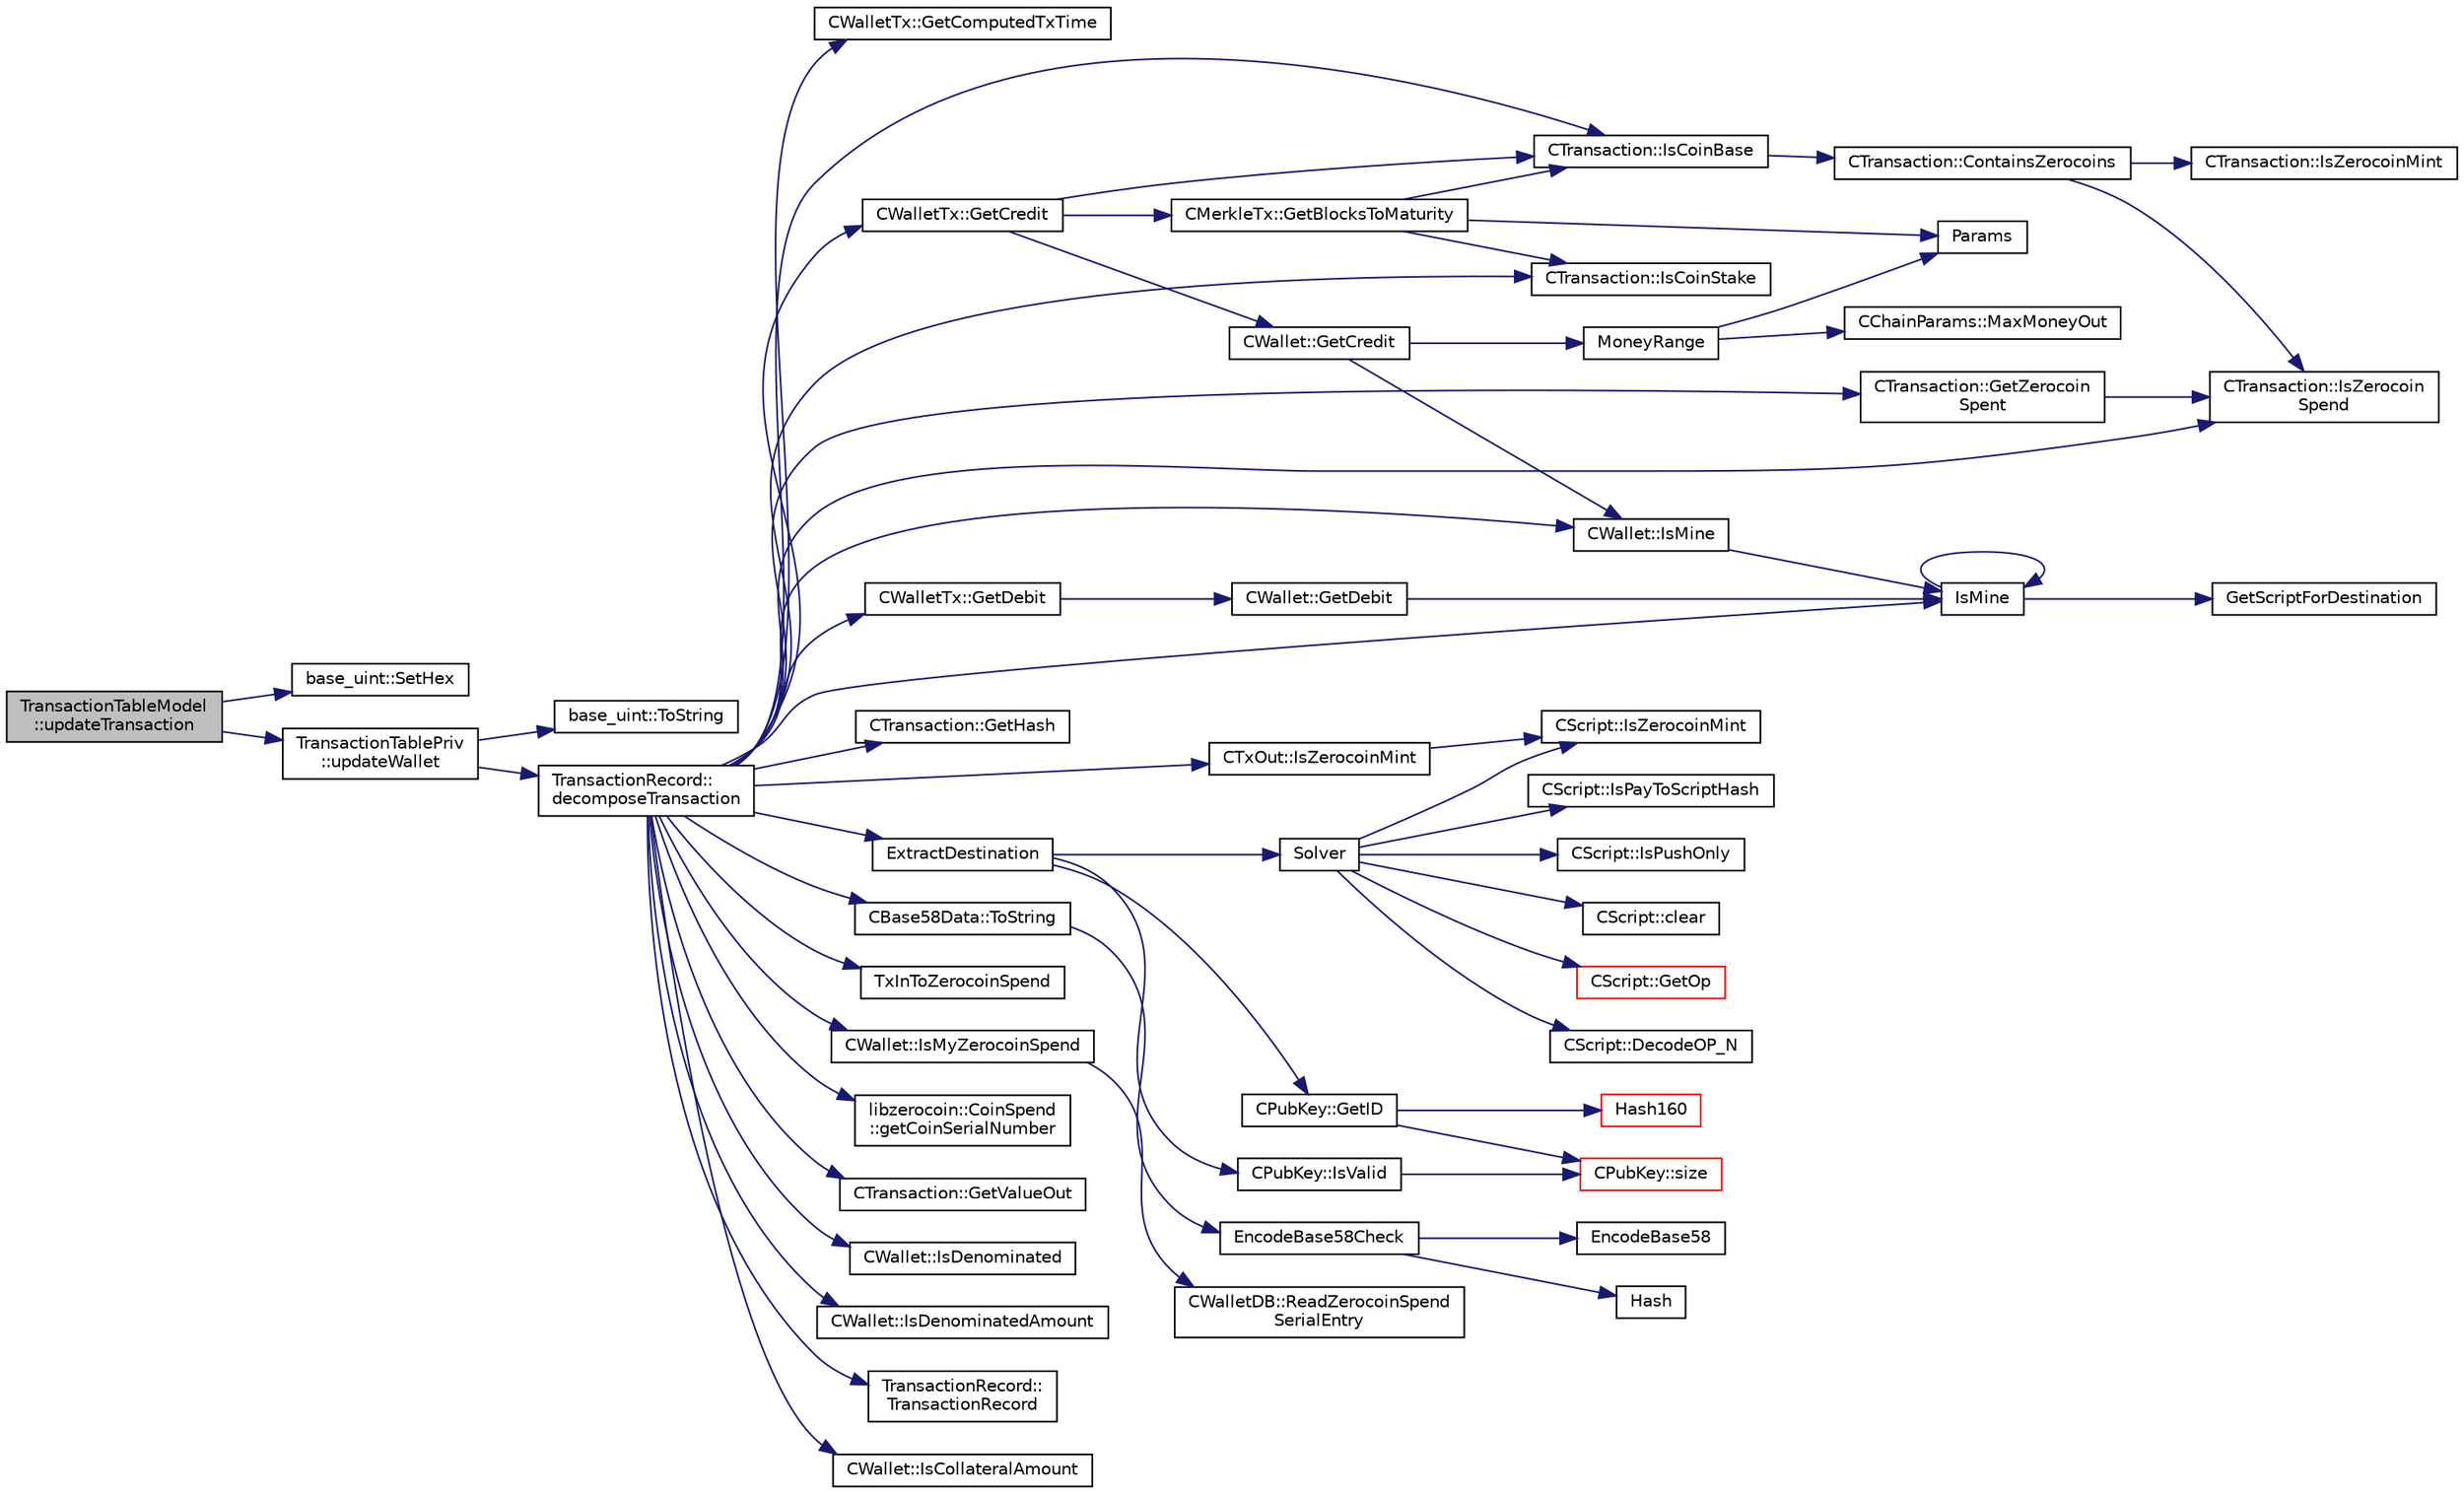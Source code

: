 digraph "TransactionTableModel::updateTransaction"
{
  edge [fontname="Helvetica",fontsize="10",labelfontname="Helvetica",labelfontsize="10"];
  node [fontname="Helvetica",fontsize="10",shape=record];
  rankdir="LR";
  Node536 [label="TransactionTableModel\l::updateTransaction",height=0.2,width=0.4,color="black", fillcolor="grey75", style="filled", fontcolor="black"];
  Node536 -> Node537 [color="midnightblue",fontsize="10",style="solid",fontname="Helvetica"];
  Node537 [label="base_uint::SetHex",height=0.2,width=0.4,color="black", fillcolor="white", style="filled",URL="$classbase__uint.html#ade1a897fac931f28f54998c92c797228"];
  Node536 -> Node538 [color="midnightblue",fontsize="10",style="solid",fontname="Helvetica"];
  Node538 [label="TransactionTablePriv\l::updateWallet",height=0.2,width=0.4,color="black", fillcolor="white", style="filled",URL="$class_transaction_table_priv.html#a5a8454ce91251c4d9eb927bf2850745c"];
  Node538 -> Node539 [color="midnightblue",fontsize="10",style="solid",fontname="Helvetica"];
  Node539 [label="base_uint::ToString",height=0.2,width=0.4,color="black", fillcolor="white", style="filled",URL="$classbase__uint.html#acccba4d9d51a0c36261718ca0cbb293b"];
  Node538 -> Node540 [color="midnightblue",fontsize="10",style="solid",fontname="Helvetica"];
  Node540 [label="TransactionRecord::\ldecomposeTransaction",height=0.2,width=0.4,color="black", fillcolor="white", style="filled",URL="$class_transaction_record.html#a9f5db4465fa5fdcc3f9af525096bcdb9"];
  Node540 -> Node541 [color="midnightblue",fontsize="10",style="solid",fontname="Helvetica"];
  Node541 [label="CWalletTx::GetComputedTxTime",height=0.2,width=0.4,color="black", fillcolor="white", style="filled",URL="$group__map_wallet.html#ga64b7c70c7da6241f3d9dffac31503921"];
  Node540 -> Node542 [color="midnightblue",fontsize="10",style="solid",fontname="Helvetica"];
  Node542 [label="CWalletTx::GetCredit",height=0.2,width=0.4,color="black", fillcolor="white", style="filled",URL="$class_c_wallet_tx.html#a176e9ecbafbee27d604acbab9804885d"];
  Node542 -> Node543 [color="midnightblue",fontsize="10",style="solid",fontname="Helvetica"];
  Node543 [label="CTransaction::IsCoinBase",height=0.2,width=0.4,color="black", fillcolor="white", style="filled",URL="$class_c_transaction.html#a96256e8ac1bf79ad9c057e48c41132dd"];
  Node543 -> Node544 [color="midnightblue",fontsize="10",style="solid",fontname="Helvetica"];
  Node544 [label="CTransaction::ContainsZerocoins",height=0.2,width=0.4,color="black", fillcolor="white", style="filled",URL="$class_c_transaction.html#a613051e8e5651a7500cb455f37dd1116"];
  Node544 -> Node545 [color="midnightblue",fontsize="10",style="solid",fontname="Helvetica"];
  Node545 [label="CTransaction::IsZerocoin\lSpend",height=0.2,width=0.4,color="black", fillcolor="white", style="filled",URL="$class_c_transaction.html#a4cda5603795c5f9179d4c8bd43f809cd"];
  Node544 -> Node546 [color="midnightblue",fontsize="10",style="solid",fontname="Helvetica"];
  Node546 [label="CTransaction::IsZerocoinMint",height=0.2,width=0.4,color="black", fillcolor="white", style="filled",URL="$class_c_transaction.html#ab91efb1c2312e6feeecfbbfff11abbb1"];
  Node542 -> Node547 [color="midnightblue",fontsize="10",style="solid",fontname="Helvetica"];
  Node547 [label="CMerkleTx::GetBlocksToMaturity",height=0.2,width=0.4,color="black", fillcolor="white", style="filled",URL="$class_c_merkle_tx.html#a69ebd437f7b44169659c3527fe73b6ab"];
  Node547 -> Node543 [color="midnightblue",fontsize="10",style="solid",fontname="Helvetica"];
  Node547 -> Node548 [color="midnightblue",fontsize="10",style="solid",fontname="Helvetica"];
  Node548 [label="CTransaction::IsCoinStake",height=0.2,width=0.4,color="black", fillcolor="white", style="filled",URL="$class_c_transaction.html#ace4278a41a296d40dcf5fb2b9cf007ec"];
  Node547 -> Node549 [color="midnightblue",fontsize="10",style="solid",fontname="Helvetica"];
  Node549 [label="Params",height=0.2,width=0.4,color="black", fillcolor="white", style="filled",URL="$chainparams_8cpp.html#ace5c5b706d71a324a417dd2db394fd4a",tooltip="Return the currently selected parameters. "];
  Node542 -> Node550 [color="midnightblue",fontsize="10",style="solid",fontname="Helvetica"];
  Node550 [label="CWallet::GetCredit",height=0.2,width=0.4,color="black", fillcolor="white", style="filled",URL="$class_c_wallet.html#aa60b69c7d4ea6063ed83b13d7c6fe695"];
  Node550 -> Node551 [color="midnightblue",fontsize="10",style="solid",fontname="Helvetica"];
  Node551 [label="MoneyRange",height=0.2,width=0.4,color="black", fillcolor="white", style="filled",URL="$main_8cpp.html#a0529385ca34689843ef65d844a67c945"];
  Node551 -> Node549 [color="midnightblue",fontsize="10",style="solid",fontname="Helvetica"];
  Node551 -> Node552 [color="midnightblue",fontsize="10",style="solid",fontname="Helvetica"];
  Node552 [label="CChainParams::MaxMoneyOut",height=0.2,width=0.4,color="black", fillcolor="white", style="filled",URL="$class_c_chain_params.html#a82190f02d83daee6823362e3c25848d0"];
  Node550 -> Node553 [color="midnightblue",fontsize="10",style="solid",fontname="Helvetica"];
  Node553 [label="CWallet::IsMine",height=0.2,width=0.4,color="black", fillcolor="white", style="filled",URL="$group__map_wallet.html#ga4eada57edc1c443564b8cc9b853d955c"];
  Node553 -> Node554 [color="midnightblue",fontsize="10",style="solid",fontname="Helvetica"];
  Node554 [label="IsMine",height=0.2,width=0.4,color="black", fillcolor="white", style="filled",URL="$wallet__ismine_8cpp.html#adc59cf67d903c1ba1ef225561b85bfce"];
  Node554 -> Node555 [color="midnightblue",fontsize="10",style="solid",fontname="Helvetica"];
  Node555 [label="GetScriptForDestination",height=0.2,width=0.4,color="black", fillcolor="white", style="filled",URL="$standard_8cpp.html#ae40f28d3b46c21033f6ee1f1200d0321"];
  Node554 -> Node554 [color="midnightblue",fontsize="10",style="solid",fontname="Helvetica"];
  Node540 -> Node556 [color="midnightblue",fontsize="10",style="solid",fontname="Helvetica"];
  Node556 [label="CWalletTx::GetDebit",height=0.2,width=0.4,color="black", fillcolor="white", style="filled",URL="$class_c_wallet_tx.html#a7757c17a323e5f6f75c92acb398d3568",tooltip="filter decides which addresses will count towards the debit "];
  Node556 -> Node557 [color="midnightblue",fontsize="10",style="solid",fontname="Helvetica"];
  Node557 [label="CWallet::GetDebit",height=0.2,width=0.4,color="black", fillcolor="white", style="filled",URL="$group__map_wallet.html#ga5ab4855aac6f4b335421944403e44d6d"];
  Node557 -> Node554 [color="midnightblue",fontsize="10",style="solid",fontname="Helvetica"];
  Node540 -> Node558 [color="midnightblue",fontsize="10",style="solid",fontname="Helvetica"];
  Node558 [label="CTransaction::GetHash",height=0.2,width=0.4,color="black", fillcolor="white", style="filled",URL="$class_c_transaction.html#a7efd1379de830341417c0bfa23a149aa"];
  Node540 -> Node548 [color="midnightblue",fontsize="10",style="solid",fontname="Helvetica"];
  Node540 -> Node559 [color="midnightblue",fontsize="10",style="solid",fontname="Helvetica"];
  Node559 [label="ExtractDestination",height=0.2,width=0.4,color="black", fillcolor="white", style="filled",URL="$standard_8cpp.html#a951f7e601746ae076afdf3169ecca2fc"];
  Node559 -> Node560 [color="midnightblue",fontsize="10",style="solid",fontname="Helvetica"];
  Node560 [label="Solver",height=0.2,width=0.4,color="black", fillcolor="white", style="filled",URL="$standard_8cpp.html#a6ee6be50bff44464e905680c6fcee6dc",tooltip="Return public keys or hashes from scriptPubKey, for &#39;standard&#39; transaction types. ..."];
  Node560 -> Node561 [color="midnightblue",fontsize="10",style="solid",fontname="Helvetica"];
  Node561 [label="CScript::IsPayToScriptHash",height=0.2,width=0.4,color="black", fillcolor="white", style="filled",URL="$class_c_script.html#a0c3729c606d318923dc06f95d85a0971"];
  Node560 -> Node562 [color="midnightblue",fontsize="10",style="solid",fontname="Helvetica"];
  Node562 [label="CScript::IsZerocoinMint",height=0.2,width=0.4,color="black", fillcolor="white", style="filled",URL="$class_c_script.html#aadeaf93bd9c00abc9e20d082051adac8"];
  Node560 -> Node563 [color="midnightblue",fontsize="10",style="solid",fontname="Helvetica"];
  Node563 [label="CScript::IsPushOnly",height=0.2,width=0.4,color="black", fillcolor="white", style="filled",URL="$class_c_script.html#a090905f875fa5a40e616b319de8e973f",tooltip="Called by IsStandardTx and P2SH/BIP62 VerifyScript (which makes it consensus-critical). "];
  Node560 -> Node564 [color="midnightblue",fontsize="10",style="solid",fontname="Helvetica"];
  Node564 [label="CScript::clear",height=0.2,width=0.4,color="black", fillcolor="white", style="filled",URL="$class_c_script.html#a7b2baf842621f07c4939408acf63377c"];
  Node560 -> Node565 [color="midnightblue",fontsize="10",style="solid",fontname="Helvetica"];
  Node565 [label="CScript::GetOp",height=0.2,width=0.4,color="red", fillcolor="white", style="filled",URL="$class_c_script.html#a94635ed93d8d244ec3acfa83f9ecfe5f"];
  Node560 -> Node569 [color="midnightblue",fontsize="10",style="solid",fontname="Helvetica"];
  Node569 [label="CScript::DecodeOP_N",height=0.2,width=0.4,color="black", fillcolor="white", style="filled",URL="$class_c_script.html#a7f975fca06b3e9a17da8ba23c7647e2e",tooltip="Encode/decode small integers: "];
  Node559 -> Node570 [color="midnightblue",fontsize="10",style="solid",fontname="Helvetica"];
  Node570 [label="CPubKey::IsValid",height=0.2,width=0.4,color="black", fillcolor="white", style="filled",URL="$class_c_pub_key.html#a4fa94293cf8577fd039b9a133f6c7f30"];
  Node570 -> Node571 [color="midnightblue",fontsize="10",style="solid",fontname="Helvetica"];
  Node571 [label="CPubKey::size",height=0.2,width=0.4,color="red", fillcolor="white", style="filled",URL="$class_c_pub_key.html#a6bb28fcf0a5f799c69f5b7269363b309",tooltip="Simple read-only vector-like interface to the pubkey data. "];
  Node559 -> Node573 [color="midnightblue",fontsize="10",style="solid",fontname="Helvetica"];
  Node573 [label="CPubKey::GetID",height=0.2,width=0.4,color="black", fillcolor="white", style="filled",URL="$class_c_pub_key.html#a2675f7e6f72eff68e7a5227289feb021",tooltip="Get the KeyID of this public key (hash of its serialization) "];
  Node573 -> Node574 [color="midnightblue",fontsize="10",style="solid",fontname="Helvetica"];
  Node574 [label="Hash160",height=0.2,width=0.4,color="red", fillcolor="white", style="filled",URL="$hash_8h.html#a4490f70ddae16e9e48460a0416a48a6b",tooltip="Compute the 160-bit hash an object. "];
  Node573 -> Node571 [color="midnightblue",fontsize="10",style="solid",fontname="Helvetica"];
  Node540 -> Node554 [color="midnightblue",fontsize="10",style="solid",fontname="Helvetica"];
  Node540 -> Node553 [color="midnightblue",fontsize="10",style="solid",fontname="Helvetica"];
  Node540 -> Node580 [color="midnightblue",fontsize="10",style="solid",fontname="Helvetica"];
  Node580 [label="CBase58Data::ToString",height=0.2,width=0.4,color="black", fillcolor="white", style="filled",URL="$class_c_base58_data.html#a7dc91af403ca02694b3247b15604e220"];
  Node580 -> Node581 [color="midnightblue",fontsize="10",style="solid",fontname="Helvetica"];
  Node581 [label="EncodeBase58Check",height=0.2,width=0.4,color="black", fillcolor="white", style="filled",URL="$base58_8cpp.html#ace9a5807ee51604f33044339f073ec76",tooltip="Encode a byte vector into a base58-encoded string, including checksum. "];
  Node581 -> Node582 [color="midnightblue",fontsize="10",style="solid",fontname="Helvetica"];
  Node582 [label="Hash",height=0.2,width=0.4,color="black", fillcolor="white", style="filled",URL="$hash_8h.html#a12c5e981d7f5f2850027fd5e932eff61",tooltip="Compute the 256-bit hash of a std::string. "];
  Node581 -> Node583 [color="midnightblue",fontsize="10",style="solid",fontname="Helvetica"];
  Node583 [label="EncodeBase58",height=0.2,width=0.4,color="black", fillcolor="white", style="filled",URL="$base58_8cpp.html#a8d6f0e9d5df175b4966dcede31dc90ad",tooltip="Why base-58 instead of standard base-64 encoding? "];
  Node540 -> Node545 [color="midnightblue",fontsize="10",style="solid",fontname="Helvetica"];
  Node540 -> Node584 [color="midnightblue",fontsize="10",style="solid",fontname="Helvetica"];
  Node584 [label="TxInToZerocoinSpend",height=0.2,width=0.4,color="black", fillcolor="white", style="filled",URL="$main_8cpp.html#af5469af7fa8bbe7c9572e68c041e8e21"];
  Node540 -> Node585 [color="midnightblue",fontsize="10",style="solid",fontname="Helvetica"];
  Node585 [label="CWallet::IsMyZerocoinSpend",height=0.2,width=0.4,color="black", fillcolor="white", style="filled",URL="$group__map_wallet.html#ga0eab42ce08ccd8ed0cea28c67ec20d89"];
  Node585 -> Node586 [color="midnightblue",fontsize="10",style="solid",fontname="Helvetica"];
  Node586 [label="CWalletDB::ReadZerocoinSpend\lSerialEntry",height=0.2,width=0.4,color="black", fillcolor="white", style="filled",URL="$class_c_wallet_d_b.html#a8913787be5585ea2039920ade85a1850"];
  Node540 -> Node587 [color="midnightblue",fontsize="10",style="solid",fontname="Helvetica"];
  Node587 [label="libzerocoin::CoinSpend\l::getCoinSerialNumber",height=0.2,width=0.4,color="black", fillcolor="white", style="filled",URL="$classlibzerocoin_1_1_coin_spend.html#a125e5f3e268571a5549aa10bf9ad0f2b",tooltip="Returns the serial number of the coin spend by this proof. "];
  Node540 -> Node588 [color="midnightblue",fontsize="10",style="solid",fontname="Helvetica"];
  Node588 [label="CTxOut::IsZerocoinMint",height=0.2,width=0.4,color="black", fillcolor="white", style="filled",URL="$class_c_tx_out.html#a94d2d89e02ab1e8a7d0c2326aaa35725"];
  Node588 -> Node562 [color="midnightblue",fontsize="10",style="solid",fontname="Helvetica"];
  Node540 -> Node589 [color="midnightblue",fontsize="10",style="solid",fontname="Helvetica"];
  Node589 [label="CTransaction::GetZerocoin\lSpent",height=0.2,width=0.4,color="black", fillcolor="white", style="filled",URL="$class_c_transaction.html#a531f3c53fe315296726dcdbf0b22f1dc"];
  Node589 -> Node545 [color="midnightblue",fontsize="10",style="solid",fontname="Helvetica"];
  Node540 -> Node590 [color="midnightblue",fontsize="10",style="solid",fontname="Helvetica"];
  Node590 [label="CTransaction::GetValueOut",height=0.2,width=0.4,color="black", fillcolor="white", style="filled",URL="$class_c_transaction.html#aa4ce691dbb2ce32838d94d15801f6644"];
  Node540 -> Node543 [color="midnightblue",fontsize="10",style="solid",fontname="Helvetica"];
  Node540 -> Node591 [color="midnightblue",fontsize="10",style="solid",fontname="Helvetica"];
  Node591 [label="CWallet::IsDenominated",height=0.2,width=0.4,color="black", fillcolor="white", style="filled",URL="$group__map_wallet.html#gaadbae9ed508f11c3c2cd4c5a3ecc3477"];
  Node540 -> Node592 [color="midnightblue",fontsize="10",style="solid",fontname="Helvetica"];
  Node592 [label="CWallet::IsDenominatedAmount",height=0.2,width=0.4,color="black", fillcolor="white", style="filled",URL="$group__map_wallet.html#ga070aa9135ca31d630fa798a868c0b59c"];
  Node540 -> Node593 [color="midnightblue",fontsize="10",style="solid",fontname="Helvetica"];
  Node593 [label="TransactionRecord::\lTransactionRecord",height=0.2,width=0.4,color="black", fillcolor="white", style="filled",URL="$class_transaction_record.html#abb95ce852c0d00e86dcf7ebf63e70a83"];
  Node540 -> Node594 [color="midnightblue",fontsize="10",style="solid",fontname="Helvetica"];
  Node594 [label="CWallet::IsCollateralAmount",height=0.2,width=0.4,color="black", fillcolor="white", style="filled",URL="$group___actions.html#gaea356cdf45e0ec83056ca5b0576add2b"];
}
